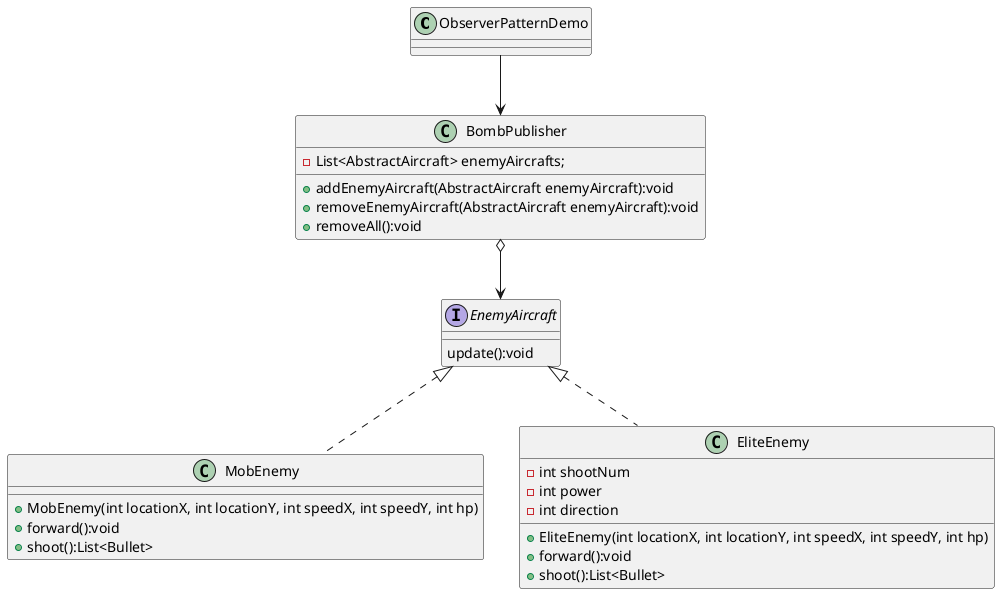 @startuml
'https://plantuml.com/class-diagram

class ObserverPatternDemo {
}

ObserverPatternDemo --> BombPublisher

class BombPublisher {
    - List<AbstractAircraft> enemyAircrafts;
    + addEnemyAircraft(AbstractAircraft enemyAircraft):void
    + removeEnemyAircraft(AbstractAircraft enemyAircraft):void
    + removeAll():void
}

BombPublisher o--> EnemyAircraft

interface EnemyAircraft {
    update():void
}

class MobEnemy {
    + MobEnemy(int locationX, int locationY, int speedX, int speedY, int hp)
    + forward():void
    + shoot():List<Bullet>
}

class EliteEnemy {
      - int shootNum
      - int power
      - int direction
      + EliteEnemy(int locationX, int locationY, int speedX, int speedY, int hp)
      + forward():void
      + shoot():List<Bullet>
}

EnemyAircraft <|.. EliteEnemy
EnemyAircraft <|.. MobEnemy

@enduml